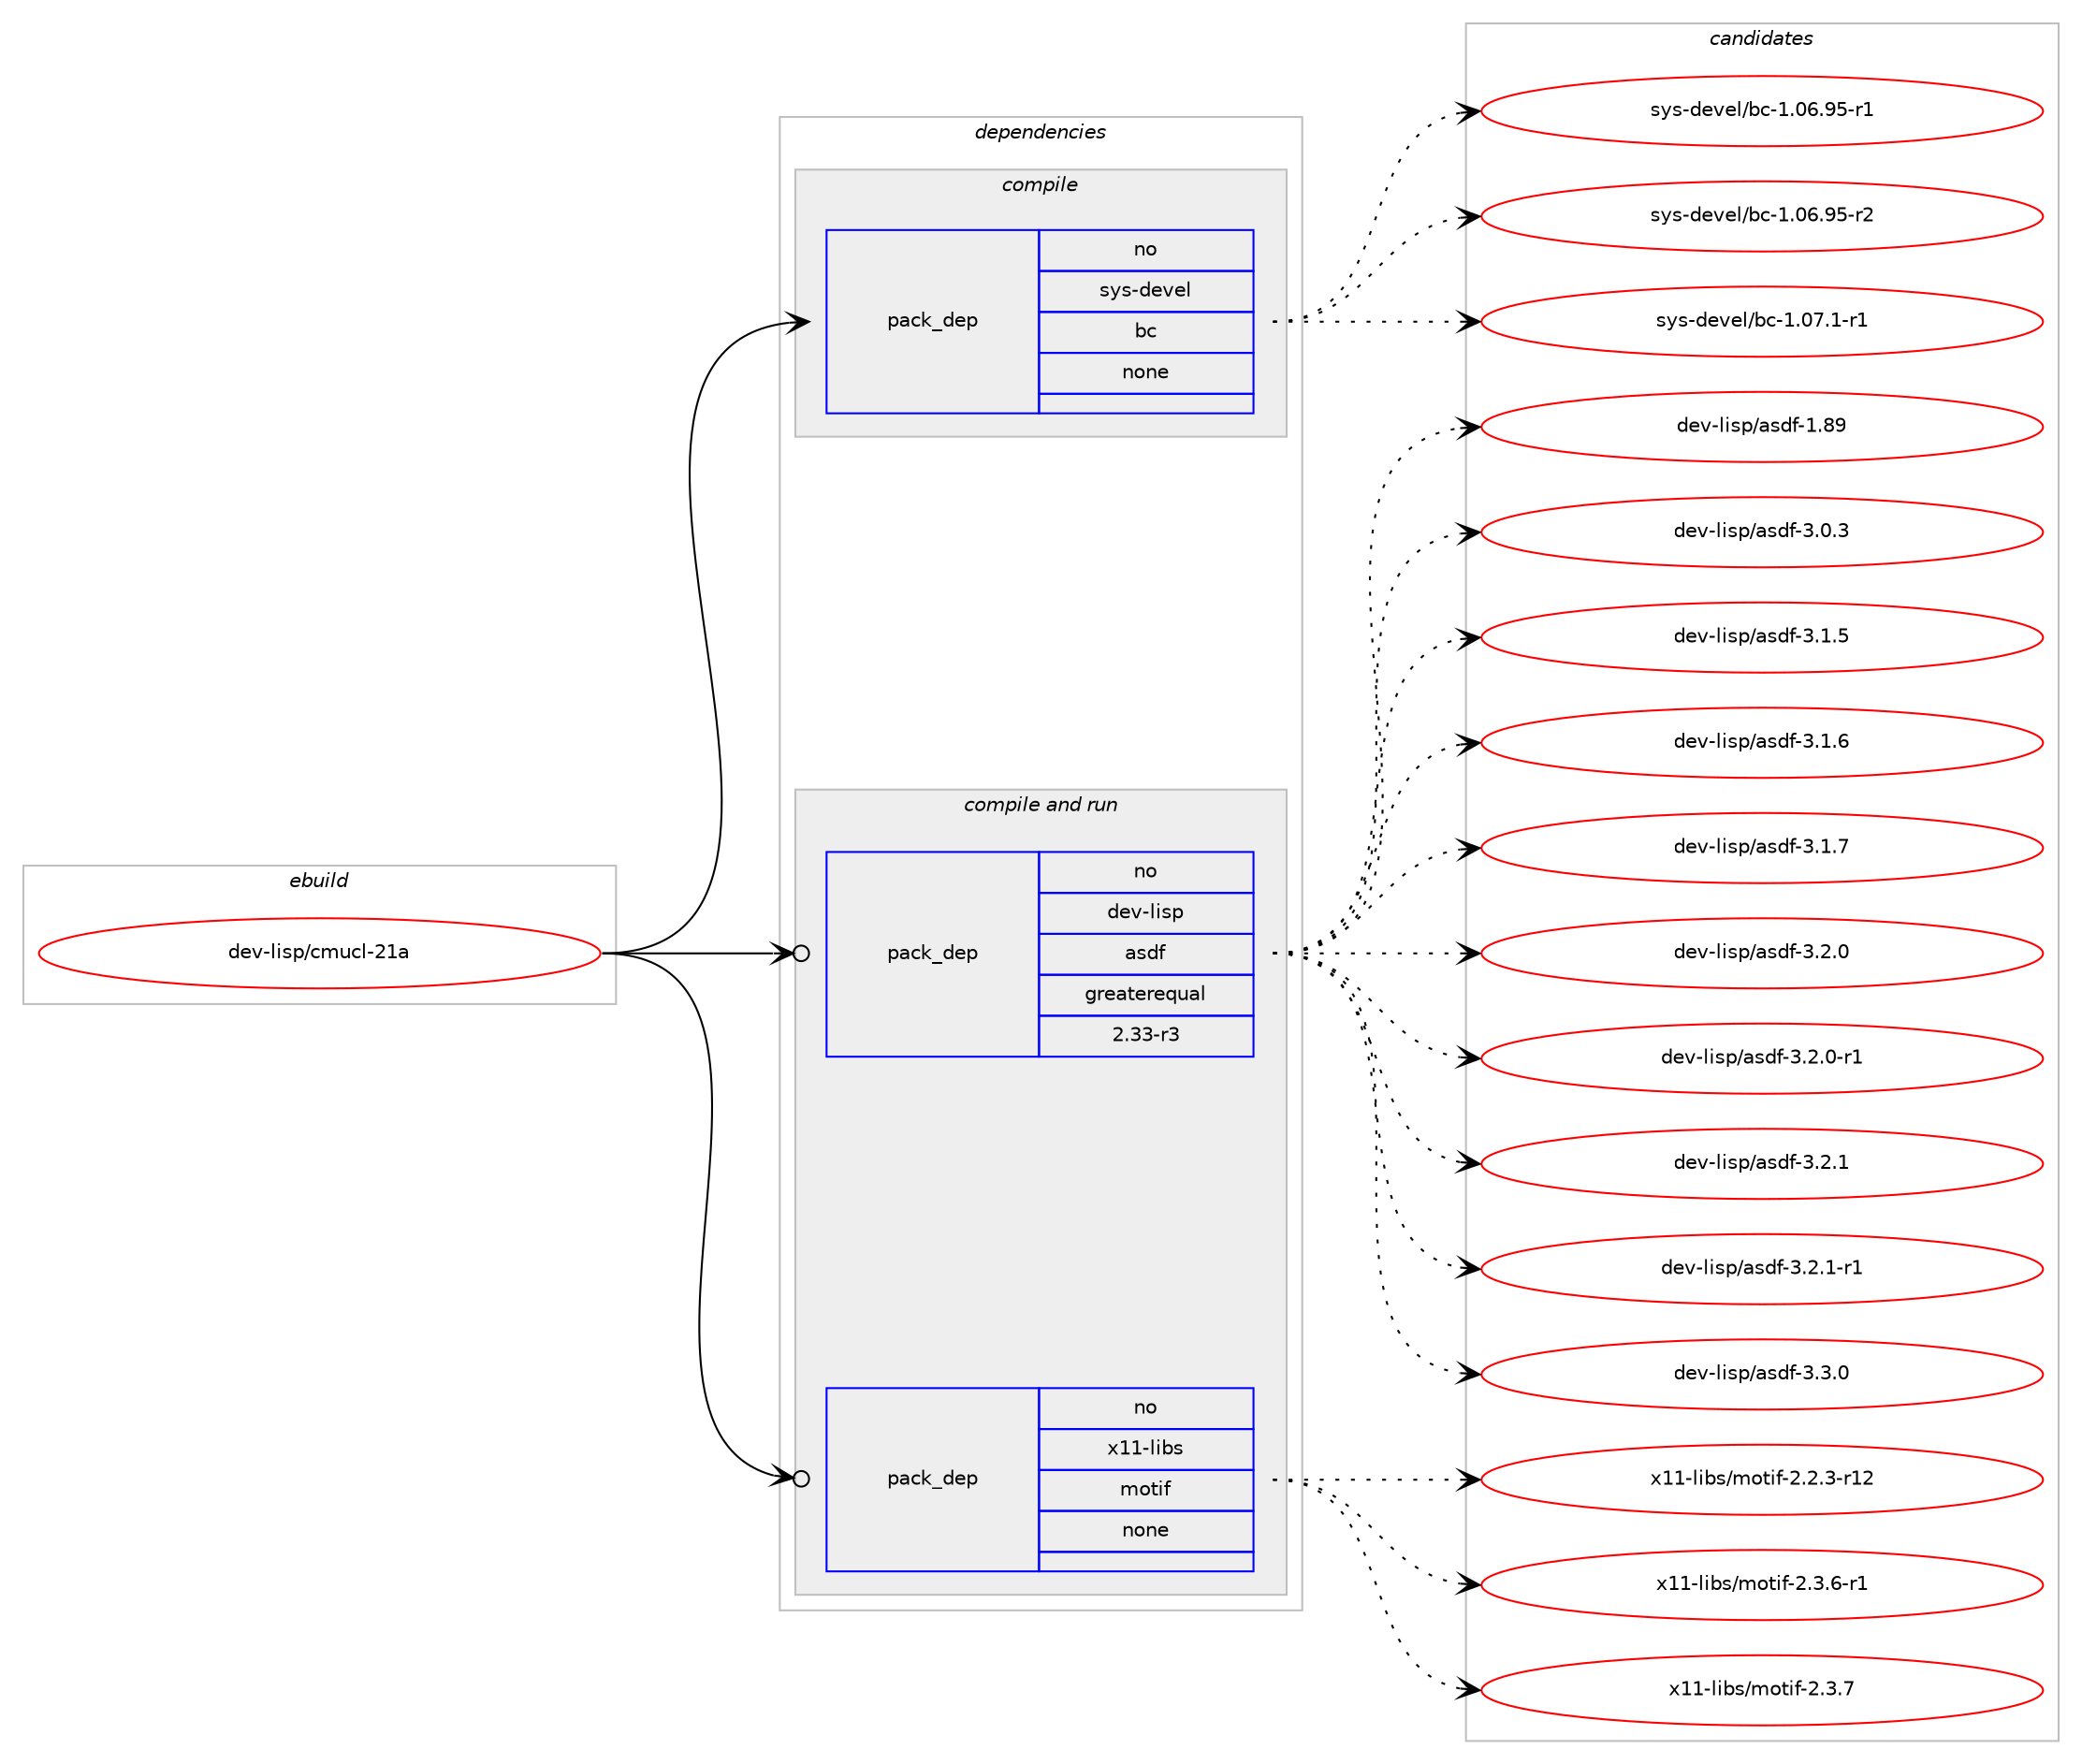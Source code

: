 digraph prolog {

# *************
# Graph options
# *************

newrank=true;
concentrate=true;
compound=true;
graph [rankdir=LR,fontname=Helvetica,fontsize=10,ranksep=1.5];#, ranksep=2.5, nodesep=0.2];
edge  [arrowhead=vee];
node  [fontname=Helvetica,fontsize=10];

# **********
# The ebuild
# **********

subgraph cluster_leftcol {
color=gray;
rank=same;
label=<<i>ebuild</i>>;
id [label="dev-lisp/cmucl-21a", color=red, width=4, href="../dev-lisp/cmucl-21a.svg"];
}

# ****************
# The dependencies
# ****************

subgraph cluster_midcol {
color=gray;
label=<<i>dependencies</i>>;
subgraph cluster_compile {
fillcolor="#eeeeee";
style=filled;
label=<<i>compile</i>>;
subgraph pack91191 {
dependency121082 [label=<<TABLE BORDER="0" CELLBORDER="1" CELLSPACING="0" CELLPADDING="4" WIDTH="220"><TR><TD ROWSPAN="6" CELLPADDING="30">pack_dep</TD></TR><TR><TD WIDTH="110">no</TD></TR><TR><TD>sys-devel</TD></TR><TR><TD>bc</TD></TR><TR><TD>none</TD></TR><TR><TD></TD></TR></TABLE>>, shape=none, color=blue];
}
id:e -> dependency121082:w [weight=20,style="solid",arrowhead="vee"];
}
subgraph cluster_compileandrun {
fillcolor="#eeeeee";
style=filled;
label=<<i>compile and run</i>>;
subgraph pack91192 {
dependency121083 [label=<<TABLE BORDER="0" CELLBORDER="1" CELLSPACING="0" CELLPADDING="4" WIDTH="220"><TR><TD ROWSPAN="6" CELLPADDING="30">pack_dep</TD></TR><TR><TD WIDTH="110">no</TD></TR><TR><TD>dev-lisp</TD></TR><TR><TD>asdf</TD></TR><TR><TD>greaterequal</TD></TR><TR><TD>2.33-r3</TD></TR></TABLE>>, shape=none, color=blue];
}
id:e -> dependency121083:w [weight=20,style="solid",arrowhead="odotvee"];
subgraph pack91193 {
dependency121084 [label=<<TABLE BORDER="0" CELLBORDER="1" CELLSPACING="0" CELLPADDING="4" WIDTH="220"><TR><TD ROWSPAN="6" CELLPADDING="30">pack_dep</TD></TR><TR><TD WIDTH="110">no</TD></TR><TR><TD>x11-libs</TD></TR><TR><TD>motif</TD></TR><TR><TD>none</TD></TR><TR><TD></TD></TR></TABLE>>, shape=none, color=blue];
}
id:e -> dependency121084:w [weight=20,style="solid",arrowhead="odotvee"];
}
subgraph cluster_run {
fillcolor="#eeeeee";
style=filled;
label=<<i>run</i>>;
}
}

# **************
# The candidates
# **************

subgraph cluster_choices {
rank=same;
color=gray;
label=<<i>candidates</i>>;

subgraph choice91191 {
color=black;
nodesep=1;
choice1151211154510010111810110847989945494648544657534511449 [label="sys-devel/bc-1.06.95-r1", color=red, width=4,href="../sys-devel/bc-1.06.95-r1.svg"];
choice1151211154510010111810110847989945494648544657534511450 [label="sys-devel/bc-1.06.95-r2", color=red, width=4,href="../sys-devel/bc-1.06.95-r2.svg"];
choice11512111545100101118101108479899454946485546494511449 [label="sys-devel/bc-1.07.1-r1", color=red, width=4,href="../sys-devel/bc-1.07.1-r1.svg"];
dependency121082:e -> choice1151211154510010111810110847989945494648544657534511449:w [style=dotted,weight="100"];
dependency121082:e -> choice1151211154510010111810110847989945494648544657534511450:w [style=dotted,weight="100"];
dependency121082:e -> choice11512111545100101118101108479899454946485546494511449:w [style=dotted,weight="100"];
}
subgraph choice91192 {
color=black;
nodesep=1;
choice1001011184510810511511247971151001024549465657 [label="dev-lisp/asdf-1.89", color=red, width=4,href="../dev-lisp/asdf-1.89.svg"];
choice100101118451081051151124797115100102455146484651 [label="dev-lisp/asdf-3.0.3", color=red, width=4,href="../dev-lisp/asdf-3.0.3.svg"];
choice100101118451081051151124797115100102455146494653 [label="dev-lisp/asdf-3.1.5", color=red, width=4,href="../dev-lisp/asdf-3.1.5.svg"];
choice100101118451081051151124797115100102455146494654 [label="dev-lisp/asdf-3.1.6", color=red, width=4,href="../dev-lisp/asdf-3.1.6.svg"];
choice100101118451081051151124797115100102455146494655 [label="dev-lisp/asdf-3.1.7", color=red, width=4,href="../dev-lisp/asdf-3.1.7.svg"];
choice100101118451081051151124797115100102455146504648 [label="dev-lisp/asdf-3.2.0", color=red, width=4,href="../dev-lisp/asdf-3.2.0.svg"];
choice1001011184510810511511247971151001024551465046484511449 [label="dev-lisp/asdf-3.2.0-r1", color=red, width=4,href="../dev-lisp/asdf-3.2.0-r1.svg"];
choice100101118451081051151124797115100102455146504649 [label="dev-lisp/asdf-3.2.1", color=red, width=4,href="../dev-lisp/asdf-3.2.1.svg"];
choice1001011184510810511511247971151001024551465046494511449 [label="dev-lisp/asdf-3.2.1-r1", color=red, width=4,href="../dev-lisp/asdf-3.2.1-r1.svg"];
choice100101118451081051151124797115100102455146514648 [label="dev-lisp/asdf-3.3.0", color=red, width=4,href="../dev-lisp/asdf-3.3.0.svg"];
dependency121083:e -> choice1001011184510810511511247971151001024549465657:w [style=dotted,weight="100"];
dependency121083:e -> choice100101118451081051151124797115100102455146484651:w [style=dotted,weight="100"];
dependency121083:e -> choice100101118451081051151124797115100102455146494653:w [style=dotted,weight="100"];
dependency121083:e -> choice100101118451081051151124797115100102455146494654:w [style=dotted,weight="100"];
dependency121083:e -> choice100101118451081051151124797115100102455146494655:w [style=dotted,weight="100"];
dependency121083:e -> choice100101118451081051151124797115100102455146504648:w [style=dotted,weight="100"];
dependency121083:e -> choice1001011184510810511511247971151001024551465046484511449:w [style=dotted,weight="100"];
dependency121083:e -> choice100101118451081051151124797115100102455146504649:w [style=dotted,weight="100"];
dependency121083:e -> choice1001011184510810511511247971151001024551465046494511449:w [style=dotted,weight="100"];
dependency121083:e -> choice100101118451081051151124797115100102455146514648:w [style=dotted,weight="100"];
}
subgraph choice91193 {
color=black;
nodesep=1;
choice1204949451081059811547109111116105102455046504651451144950 [label="x11-libs/motif-2.2.3-r12", color=red, width=4,href="../x11-libs/motif-2.2.3-r12.svg"];
choice12049494510810598115471091111161051024550465146544511449 [label="x11-libs/motif-2.3.6-r1", color=red, width=4,href="../x11-libs/motif-2.3.6-r1.svg"];
choice1204949451081059811547109111116105102455046514655 [label="x11-libs/motif-2.3.7", color=red, width=4,href="../x11-libs/motif-2.3.7.svg"];
dependency121084:e -> choice1204949451081059811547109111116105102455046504651451144950:w [style=dotted,weight="100"];
dependency121084:e -> choice12049494510810598115471091111161051024550465146544511449:w [style=dotted,weight="100"];
dependency121084:e -> choice1204949451081059811547109111116105102455046514655:w [style=dotted,weight="100"];
}
}

}
